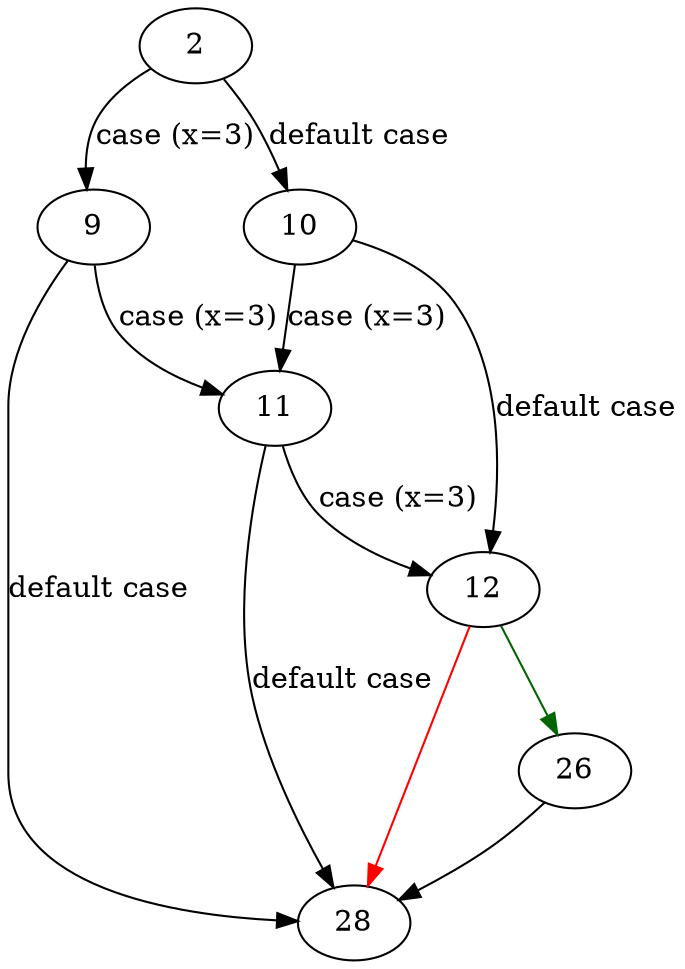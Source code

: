 strict digraph "rev_xstrcoll_df_extension" {
	// Node definitions.
	2 [entry=true];
	9;
	10;
	11;
	28;
	12;
	26;

	// Edge definitions.
	2 -> 9 [
		cond="case (x=3)"
		label="case (x=3)"
	];
	2 -> 10 [
		cond="default case"
		label="default case"
	];
	9 -> 11 [
		cond="case (x=3)"
		label="case (x=3)"
	];
	9 -> 28 [
		cond="default case"
		label="default case"
	];
	10 -> 11 [
		cond="case (x=3)"
		label="case (x=3)"
	];
	10 -> 12 [
		cond="default case"
		label="default case"
	];
	11 -> 28 [
		cond="default case"
		label="default case"
	];
	11 -> 12 [
		cond="case (x=3)"
		label="case (x=3)"
	];
	12 -> 28 [
		color=red
		cond=false
	];
	12 -> 26 [
		color=darkgreen
		cond=true
	];
	26 -> 28;
}